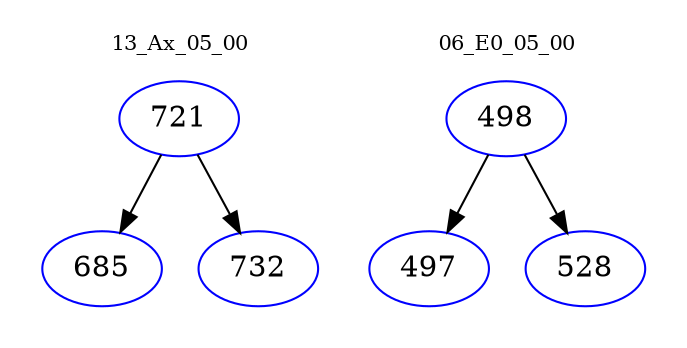 digraph{
subgraph cluster_0 {
color = white
label = "13_Ax_05_00";
fontsize=10;
T0_721 [label="721", color="blue"]
T0_721 -> T0_685 [color="black"]
T0_685 [label="685", color="blue"]
T0_721 -> T0_732 [color="black"]
T0_732 [label="732", color="blue"]
}
subgraph cluster_1 {
color = white
label = "06_E0_05_00";
fontsize=10;
T1_498 [label="498", color="blue"]
T1_498 -> T1_497 [color="black"]
T1_497 [label="497", color="blue"]
T1_498 -> T1_528 [color="black"]
T1_528 [label="528", color="blue"]
}
}
